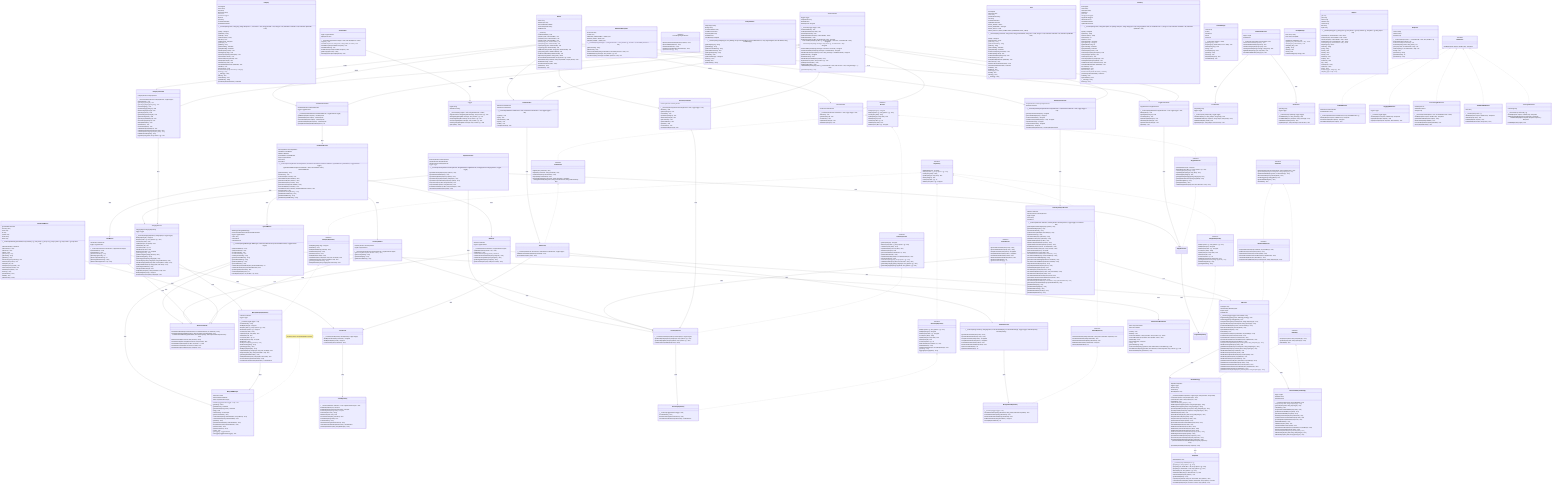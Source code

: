 classDiagram
    note for MongoDBManager "Singleton pattern untuk MongoDB connection"
    
    %% ========== Interfaces / Abstractions ==========
    class IRepository {
        <<interface>>
        +findById(string id) array|null
        +find(array filter = [], array options = []) array
        +create(array data) string
        +update(string id, array data) bool
        +delete(string id) bool
        +count(array filter = []) int
        +findOne(array filter = []) array|null
    }

    class ICategoryRepository {
        <<interface>>
        +findBySlug(string slug) array|null
        +findActive() array
        +findByParentId(string parentId) array
        +findRootCategories() array
        +getCategoryTree() array
        +findByDepth(int depth) array
        +updatePath(string categoryId, array path, int depth) bool
        +slugExists(string slug, string excludeId = null) bool
        +getCategoriesWithCounts() array
        +bulkUpdateStatus(array categoryIds, bool active) bool
    }

    class IService {
        <<interface>>
        +findById(string id) array|null
        +find(array filter = [], array options = []) array
        +create(array data) array
        +update(string id, array data) bool
        +delete(string id) bool
        +count(array filter = []) int
        +validate(array data) bool
        +findOne(array filter = []) array|null
    }

    %% ========== Concrete Implementations (UPDATED) ==========
    class Category {
        -id string|null
        -name string
        -slug string
        -description string
        -active bool
        -parentId string|null
        -depth int
        -path array
        -createdAt DateTime
        -updatedAt DateTime
        +__construct(string name, string slug, string description = '', bool active = true, string parentId = null, string id = null, DateTime createdAt = null, DateTime updatedAt = null)
        +getId() string|null
        +getName() string
        +getSlug() string
        +getDescription() string
        +isActive() bool
        +getParentId() string|null
        +getDepth() int
        +getPath() array
        +getCreatedAt() DateTime
        +getUpdatedAt() DateTime
        +setName(string name) void
        +setSlug(string slug) void
        +setDescription(string description) void
        +setActive(bool active) void
        +setParentId(string parentId) void
        +setDepth(int depth) void
        +setPath(array path) void
        +setUpdatedAt(DateTime updatedAt) void
        +validate() void
        +toDocument() array
        +fromDocument(array document) Category
        +toArray() array
        +__toString() string
        +isRoot() bool
        +hasChildren() bool
        +getFullPath() string
        -parseDate(mixed dateValue) DateTime
    }

    class MongoCategoryRepository {
        -collection Collection
        -logger Logger
        +__construct(Logger logger = null)
        +createIndexes() array
        +findById(string id) array|null
        +find(array filter = [], array options = []) array
        +findOne(array filter = []) array|null
        +create(array data) string
        +update(string id, array data) bool
        +delete(string id) bool
        +count(array filter = []) int
        +findBySlug(string slug) array|null
        +findActive() array
        +findByParentId(string parentId) array
        +findRootCategories() array
        +getCategoryTree() array
        +findByDepth(int depth) array
        +updatePath(string categoryId, array path, int depth) bool
        +slugExists(string slug, string excludeId = null) bool
        +getCategoriesWithCounts() array
        +bulkUpdateStatus(array categoryIds, bool active) bool
        -documentToArray(mixed document) array
        -normalizeToUTCDateTime(mixed value) UTCDateTime
    }

    class CategoryService {
        -categoryRepo ICategoryRepository
        -logger Logger
        +__construct(ICategoryRepository categoryRepo, Logger logger)
        +findById(string id) array|null
        +find(array filter = [], array options = []) array
        +create(array data) array
        +update(string id, array data) bool
        +delete(string id) bool
        +count(array filter = []) int
        +validate(array data) bool
        +findOne(array filter = []) array|null
        +getCategoryTree() array
        +getSubcategories(string parentId) array
        +getRootCategories() array
        +getCategoryPath(string categoryId) array
        +moveCategory(string categoryId, string newParentId) array
        +validateCategoryData(array data, bool isUpdate = false) array
        +bulkUpdateStatus(array categoryIds, bool active) array
        +getCategoryStatistics() array
        +categoryExists(string id) bool
        +slugExists(string slug, string excludeId = null) bool
        +findBySlug(string slug) array|null
        -updateCategoryTree(string categoryId) void
    }

    class BaseController {
        #logger Logger
        #requestData array
        #testMode bool
        #lastResponse array|null
        +__construct(Logger logger = null)
        +enableTestMode() void
        +setRequestData(array data) void
        #parseRequestData() void
        #getRequestValue(string key, mixed default) mixed
        #getRequestData() array
        #jsonResponse(array data, int statusCode = 200) array|null
        #successResponse(array data = [], string message = 'Success', int statusCode = 200) array|null
        #errorResponse(string message, array errors = [], int statusCode = 400) array|null
        #notFoundResponse(string message = 'Resource not found') array|null
        #unauthorizedResponse(string message = 'Unauthorized') array|null
        #validationErrorResponse(array errors, string message = 'Validation failed') array|null
        #getAuthUserId() string|null
        #isAuthenticated() bool
        #validateRequiredFields(array fields) array
        #logAction(string action, array context = []) void
        #getPaginationParams() array
        #getSortingParams() array
        +buildTestResponse(array data = [], int statusCode = 200, bool success = true, string message = '') array
        +getLastResponse() array
    }

    class CategoryController {
        -categoryService CategoryService
        +__construct(CategoryService categoryService, Logger logger)
        +listCategories() void
        +getCategory(string id) void
        +getCategoryBySlug(string slug) void
        +createCategory() void
        +updateCategory(string id) void
        +deleteCategory(string id) void
        +getCategoryTree() void
        +getSubcategories(string id) void
        +getRootCategories() void
        +getCategoryPath(string id) void
        +moveCategory(string id) void
        +bulkUpdateStatus() void
        +getStatistics() void
        +searchCategories() void
        -validateCategoryId(string id) void
        -validateCreateCategoryData(array data) array
        -validateUpdateCategoryData(array data) array
        -buildFilterFromRequest() array
        -logAction(string action, array context = []) void
    }

    class MongoDBManager {
        -static Client client
        -static Database database
        -static LoggerInterface logger
        +initialize(LoggerInterface logger = null) void
        +getClient() Client
        +getDatabase() Database
        +getCollection(string name) Collection
        +ping() bool
        +startSession() Session|null
        +getConnectionInfo() array
        +createIndexes(string collectionName, array indexes) array
        +collectionExists(string collectionName) bool
        +getStats() array
        +getCollectionStats(string collectionName) array
        +dropCollection(string collectionName) array
        +getServerInfo() array
        +getServerVersion() array
        +reset() void
        +getLogger() LoggerInterface
        +setLogger(LoggerInterface logger) void
    }

    class Logger {
        -logFile string
        -defaultLevel string
        +__construct(string logFile = null, string defaultLevel = 'INFO')
        +log(mixed level, string|Stringable message, array context = []) void
        +debug(string|Stringable message, array context = []) void
        +info(string|Stringable message, array context = []) void
        +error(string|Stringable message, array context = []) void
        +warning(string|Stringable message, array context = []) void
        +getLogFile() string
    }

    %% ========== NEWLY IMPLEMENTED COMPONENTS ==========
    class Router {
        -routes array
        -routeGroups array
        -notFoundHandler callable
        -currentGroupPrefix string
        -testMode bool
        +__construct()
        +enableTestMode() void
        +get(string path, mixed handler) self
        +post(string path, mixed handler) self
        +put(string path, mixed handler) self
        +delete(string path, mixed handler) self
        +patch(string path, mixed handler) self
        +options(string path, mixed handler) self
        +any(string path, mixed handler) self
        +addRoute(string method, string path, mixed handler) self
        +group(string prefix, callable callback) self
        +setNotFoundHandler(callable handler) self
        +dispatch(string method, string path) mixed
        -executeHandler(mixed handler, array params = []) mixed
        -matchRoute(string routePath, string requestPath, array& params) bool
        -handleNotFound() mixed
        -normalizePath(string path) string
        +getRoutes() array
        +clearRoutes() void
    }

    %% ========== NEW DASHBOARD COMPONENTS ==========
    class DashboardController {
        -dashboardService DashboardService
        -logger LoggerInterface
        +__construct(DashboardService dashboardService, LoggerInterface logger)
        +getMetrics(Request request) JsonResponse
        +getHealth(Request request) JsonResponse
        +clearCache(Request request) JsonResponse
        +getCacheStats(Request request) JsonResponse
        -getHttpStatusCode(DashboardException e) int
    }

    class DashboardService {
        -inventoryMetrics InventoryMetrics
        -userMetrics UserMetrics
        -aiMetrics AIMetrics
        -systemMetrics SystemMetrics
        -logger LoggerInterface
        -cache array
        -cacheTtl int
        +__construct(InventoryMetrics inventoryMetrics, UserMetrics userMetrics, AIMetrics aiMetrics, SystemMetrics systemMetrics, LoggerInterface logger)
        +getDashboardMetrics(bool forceRefresh = false, bool detailed = false) DashboardMetrics
        +getCacheStats() array
        +clearCache() void
        +setCacheTtl(int seconds) void
        -collectAllMetrics(bool detailed) array
        -generateTrends(array metrics) array
        -generateAlerts(array metrics) array
        -generateCacheKey(bool detailed) string
        -isCacheValid(string cacheKey) bool
        -cacheMetrics(string cacheKey, DashboardMetrics metrics) void
        -cleanupCache() void
        -getFallbackInventoryMetrics() array
        -getFallbackUserMetrics() array
        -getFallbackAIMetrics() array
        -getFallbackSystemMetrics() array
    }

    class DashboardMetrics {
        -generatedAt DateTime
        -inventory array
        -users array
        -ai array
        -system array
        -trends array
        -alerts array
        +__construct(DateTime generatedAt, array inventory = [], array users = [], array ai = [], array system = [], array trends = [], array alerts = [])
        +getGeneratedAt() DateTime
        +getInventory() array
        +getUsers() array
        +getAi() array
        +getSystem() array
        +getTrends() array
        +getAlerts() array
        +setInventory(array inventory) self
        +setUsers(array users) self
        +setAi(array ai) self
        +setSystem(array system) self
        +setTrends(array trends) self
        +setAlerts(array alerts) self
        +toArray() array
        +jsonSerialize() array
        +isValid() bool
        +getSummary() string
    }

    class DashboardException {
        -errorCode string
        -context array
        +SERVICE_UNAVAILABLE = 'DASH_001'
        +INVALID_DATA = 'DASH_002'
        +CACHE_ERROR = 'DASH_003'
        +__construct(string message = '', string errorCode = '', array context = [], int code = 0, Throwable previous = null)
        +getErrorCode() string
        +getContext() array
        +serviceUnavailable(string serviceName, Throwable previous = null) self
        +invalidData(string message, array context = []) self
        +cacheError(string message, Throwable previous = null) self
    }

    class AIMetrics {
        -aiService AIService
        -logger LoggerInterface
        +__construct(AIService aiService, LoggerInterface logger)
        +getAIMetrics(string period = '7d') array
        +getAIAlerts() array
        -calculateStartDate(string period) DateTime
        -calculatePerformanceMetrics(array analyses) array
        -calculateAccuracyMetrics(array analyses) array
        -getStrategyMetrics(array analyses) array
        -getRecentAnalyses(array analyses, int limit) array
    }

    class InventoryMetrics {
        -inventoryService InventoryService
        -logger LoggerInterface
        +__construct(InventoryService inventoryService, LoggerInterface logger)
        +getInventoryMetrics(bool detailed = false) array
        +getInventoryAlerts() array
        -getValueAnalysis() array
        -getMovementMetrics() array
    }

    class UserMetrics {
        -userService UserService
        -logger LoggerInterface
        +__construct(UserService userService, LoggerInterface logger)
        +getUserMetrics() array
        +getUserAlerts() array
        -getRoleDistribution() array
        -getTodayLoginCount() int
        -getCurrentlyActiveUsers() int
        -getAverageSessionTime() string
        -getRecentActivity(int limit = 10) array
    }

    class SystemMetrics {
        -dbManager MongoDBManager
        -performanceBenchmark PerformanceBenchmark
        -logger LoggerInterface
        -cache array
        -cacheHits int
        -cacheMisses int
        +__construct(MongoDBManager dbManager, PerformanceBenchmark performanceBenchmark, LoggerInterface logger)
        +getSystemMetrics() array
        +getSystemAlerts() array
        +recordCacheHit() void
        +recordCacheMiss() void
        -checkSystemHealth() array
        -getPerformanceMetrics() array
        -getDatabaseMetrics() array
        -getMemoryMetrics() array
        -getCacheMetrics() array
        -calculateRequestsPerMinute(array benchmarkResults) int
        -calculateErrorRate(array benchmarkResults) float
        -getAverageResponseTime() float
        -convertToBytes(string size) int
        -formatBytes(int bytes, int precision = 2) string
    }

    class MetricsCalculator {
        +calculateHealthStatus(int lowStockCount, int outOfStockCount, int totalItems) string
        +calculateDatabaseHealth(float latency, float errorRate, float throughput) float
        +calculateCacheEfficiency(float hitRate, float memoryUsage, float responseTimeImprovement) float
        +determineTrend(float current, float previous) string
        +calculateChangePercentage(float current, float previous) float
        +calculateMovingAverage(array data, int period = 7) float
        +calculateSuccessRate(int successful, int total) float
        +calculateAverageConfidence(array analyses) float
    }

    %% ========== Planned Components (Tetap Dipertahankan) ==========
    class IInventoryRepository {
        <<interface>>
        +find(array filter = [], array options = []) array
        +findById(string id) array|null
        +findOne(array filter = []) array|null
        +create(array data) string
        +update(string id, array data) bool
        +delete(string id) bool
        +count(array filter = []) int
        +findLowStock(int threshold = 0) array
        +findOutOfStock() array
        +updateQuantity(string id, int quantityChange) bool
        +getStats() array
        +aggregate(array pipeline) array
    }

    class IAuthService {
        <<interface>>
        +register(array userData) array
        +login(string username, string password) array
        +refreshToken(string refreshToken) array
        +logout(string refreshToken) bool
        +verifyCredentials(string username, string password) array|false
        +changePassword(string userId, string currentPassword, string newPassword) bool
    }

    class ITokenService {
        <<interface>>
        +generateAccessToken(array user) string
        +generateRefreshToken(array user) string
        +verifyAccessToken(string token) array|false
        +verifyRefreshToken(string token) array|false
        +revokeRefreshToken(string token) bool
        +isRefreshTokenRevoked(string token) bool
        +getAccessTokenExpiry() int
        +getRefreshTokenExpiry() int
    }

    class IInventoryService {
        <<interface>>
        +getItem(string id) array|null
        +listItems(array filter = [], array options = []) array
        +createItem(array data) array
        +updateItem(string id, array data) array
        +deleteItem(string id) bool
        +getLowStockItems(int threshold = 0) array
        +getOutOfStockItems() array
        +updateItemQuantity(string id, int quantityChange) array
        +getInventoryStats() array
        +searchItems(string query, array options = []) array
        +validateItemData(array data, bool isCreate = true) array
        +getItemsByCategory(string categoryId, array options = []) array
        +getItemsBySupplier(string supplierId, array options = []) array
    }

    class IAIService {
        <<interface>>
        +analyzeInventory(array inventoryData, string analysisType) array
        +generateReport(array inventoryData, string reportType) array
        +predictStockNeeds(array items, int forecastDays) array
        +detectAnomalies(array inventoryData) array
        +setStrategy(string strategyName) bool
        +getAvailableStrategies() array
        +isAvailable() bool
    }

    class IAdvancedAIService {
        <<interface>>
        +analyzeSalesTrends(array salesData, int periodDays) array
        +predictInventoryTurnover(array items) array
        +optimizeStockLevels(array inventoryData) array
        +generatePurchaseRecommendations(array supplierData) array
        +calculateSafetyStock(array itemHistory) array
        +analyzeInventoryWithStats(array inventoryData, string analysisType) array
    }

    class IInventoryAnalysisService {
        <<interface>>
        +getComprehensiveAnalysis(array options) array
        +generateWeeklyReport() array
        +monitorCriticalItems() array
        +predictInventoryNeeds(int forecastDays) array
        +optimizeInventory() array
    }

    class AIStrategy {
        <<interface>>
        +analyze(array data, string analysisType) array
        +generate(array data, string reportType) array
        +isAvailable() bool
    }

    class ITokenRepository {
        <<interface>>
        +storeRefreshToken(string tokenHash, string userId, DateTime expiresAt) bool
        +revokeRefreshToken(string tokenHash) bool
        +isRefreshTokenRevoked(string tokenHash) bool
        +findRefreshToken(string tokenHash) array|null
        +cleanupExpiredTokens() int
    }

    %% ========== Future Concrete Implementations ==========
    class UserRepository {
        +__construct(Collection collection = null, LoggerInterface logger = null)
        +findUserById(string id) User|null
        +findUserByUsername(string username) User|null
        +findUserByEmail(string email) User|null
        +saveUser(User user) string
        +deleteUser(User user) bool
        +usernameExists(string username) bool
        +emailExists(string email) bool
        +createIndexes() array
        -documentToArray(mixed document) array
        -normalizeToUTCDateTime(mixed value) UTCDateTime
        -parseDuplicateError(string mongoMessage) string
    }

    class InventoryRepository {
        +__construct(LoggerInterface logger = null)
        +createIndexes() array
        -documentToArray(mixed document) array
        -normalizeToUTCDateTime(mixed value) UTCDateTime
    }

    class MongoTokenRepository {
        +__construct(Logger logger = null)
        +storeRefreshToken(string tokenHash, string userId, DateTime expiresAt) bool
        +revokeRefreshToken(string tokenHash) bool
        +isRefreshTokenRevoked(string tokenHash) bool
        +findRefreshToken(string tokenHash) array|null
        +cleanupExpiredTokens() int
    }

    class UserService {
        +__construct(UserRepository userRepository, Logger logger)
        +findByUsername(string username) array|null
        +findByEmail(string email) array|null
        -convertToArray(array userData) array
    }

    class InventoryService {
        +__construct(IInventoryRepository inventoryRepo, Logger logger)
        +getItemsByCategory(string categoryId, array options = []) array
        +getItemsBySupplier(string supplierId, array options = []) array
        -calculateInventoryHealth(array stats) string
    }

    class AuthService {
        +__construct(UserService userService, ITokenService tokenService, Logger logger)
        +validatePasswordStrength(string password) array
        -generateTokens(array user) array
    }

    class JwtTokenService {
        +__construct(string secretKey, string algorithm, int accessTokenExpiry, int refreshTokenExpiry, Logger logger, ITokenRepository tokenRepository)
        +generateAccessToken(array user) string
        +generateRefreshToken(array user) string
        +verifyAccessToken(string token) array|false
        +verifyRefreshToken(string token) array|false
        +revokeRefreshToken(string token) bool
        +isRefreshTokenRevoked(string token) bool
        +getAccessTokenExpiry() int
        +getRefreshTokenExpiry() int
    }

    class AIService {
        -strategies array
        -activeStrategy AIStrategy|null
        -logger Logger
        -enabled bool
        +__construct(Logger logger, bool enabled = true)
        +registerStrategy(string name, AIStrategy strategy) void
        +setStrategy(string strategyName) bool
        +analyzeInventory(array inventoryData, string analysisType) array
        +generateReport(array inventoryData, string reportType) array
        +predictStockNeeds(array items, int forecastDays) array
        +detectAnomalies(array inventoryData) array
        +getAvailableStrategies() array
        +isAvailable() bool
        +analyzeSalesTrends(array salesData, int periodDays) array
        +predictInventoryTurnover(array items) array
        +optimizeStockLevels(array inventoryData) array
        +generatePurchaseRecommendations(array supplierData) array
        +calculateSafetyStock(array itemHistory) array
        +analyzeInventoryWithStats(array inventoryData, string analysisType) array
        -validateInventoryData(array data) void
        -getFallbackAnalysis(array inventoryData, string analysisType) array
        -getFallbackReport(array inventoryData, string reportType) array
        -validateSalesData(array salesData) void
        -validateInventoryItems(array items) void
        -validateStockOptimizationData(array inventoryData) void
        -validateSupplierData(array supplierData) void
        -validateItemHistory(array itemHistory) void
        -getFallbackSalesTrends(array salesData, int periodDays) array
        -getFallbackTurnoverPrediction(array items) array
        -getFallbackStockOptimization(array inventoryData) array
        -getFallbackPurchaseRecommendations(array supplierData) array
        -getFallbackSafetyStock(array itemHistory) array
        -getFallbackInventoryAnalysis(array inventoryData, string analysisType) array
    }

    class OllamaStrategy {
        -httpClient HttpClient
        -logger Logger
        -baseUrl string
        -model string
        -defaultOptions array
        +__construct(HttpClient httpClient, Logger logger, string baseUrl, string model)
        +analyze(array data, string analysisType) array
        +generate(array data, string reportType) array
        +isAvailable() bool
        -callOllamaAPI(string prompt) array
        -buildAnalysisPrompt(array data, string analysisType) string
        -buildReportPrompt(array data, string reportType) string
        -parseAnalysisResponse(array response, string analysisType) array
        -parseReportResponse(array response, string reportType) array
        -validateData(array data) void
        -performBasicAnalysis(array data, string analysisType) array
        -analyzeSalesTrends(array data) array
        -analyzeInventoryTurnover(array data) array
        -optimizeStockLevels(array data) array
        -generatePurchaseRecommendations(array data) array
        -calculateSafetyStock(array data) array
        -buildSalesTrendsPrompt(array data) string
        -buildInventoryTurnoverPrompt(array data) string
        -buildStockOptimizationPrompt(array data) string
        -buildPurchaseRecommendationsPrompt(array data) string
        -buildSafetyStockPrompt(array data) string
        -parseSalesTrendsResponse(array response) array
        -parseInventoryTurnoverResponse(array response) array
        -parseStockOptimizationResponse(array response) array
        -parsePurchaseRecommendationsResponse(array response) array
        -parseSafetyStockResponse(array response) array
    }

    class AdvancedAnalysisStrategy {
        -logger Logger
        -mlModels array
        -mlEnabled bool
        +__construct(Logger logger, bool mlEnabled = true)
        +analyze(array data, string analysisType) array
        +generate(array data, string reportType) array
        +isAvailable() bool
        -analyzeSalesTrendsWithML(array data) array
        -predictTurnoverWithML(array data) array
        -optimizeStockWithML(array data) array
        -linearRegressionAnalysis(array salesData) array
        -randomForestTurnoverPrediction(array item) float
        -geneticAlgorithmOptimization(array item) array
        -initializeMLModels() array
        -validateData(array data) void
        -calculateConfidence(array data) float
        -basicSalesTrendAnalysis(array salesData, int periodDays) array
        -basicTurnoverPrediction(array items) array
        -basicStockOptimization(array inventoryData) array
        -fallbackAnalysis(array data, string analysisType) array
        -fallbackReport(array data, string reportType) array
    }

    class InventoryAnalysisService {
        -aiService AIService
        -inventoryService InventoryService
        -logger Logger
        -cache array
        -cacheTtl int
        +__construct(AIService aiService, InventoryService inventoryService, Logger logger, int cacheTtl = 300)
        +getComprehensiveAnalysis(array options) array
        +generateWeeklyReport() array
        +monitorCriticalItems() array
        +predictInventoryNeeds(int forecastDays) array
        +optimizeInventory() array
        -executeParallel(array operations) array
        -parallelExecution(array operations) array
        -optimizedAIAnalysis(array data) array
        -batchStockOptimization(array items) array
        -optimizedSalesTrendsAnalysis(array items) array
        -stratifiedSample(array items, int sampleSize) array
        -generateCacheKey(string type, array params) string
        -getFromCache(string key) array|null
        -setCache(string key, array data) void
        -calculatePerformanceMetrics(float startTime) array
        -calculateOverallRisk(array recommendations) string
        -processIncrementalWeeklyData() array
        -generateIncrementalInsights(DateTime startDate) array
        -calculateIncrementalMetrics(DateTime startDate) array
        -analyzeSalesTrends(array items) array
        -prepareOptimizationData(array items) array
        -estimateDailyUsage(array item) float
        -calculateUrgencyLevel(array item) string
        -calculateWeeklyMetrics(array stats, array recentItems) array
        -calculateTurnoverRatio(array stats) float
        -calculateOutOfStockPercentage(array stats) float
        -generatePurchaseRecommendations(array items) array
        -prepareSupplierData(array items) array
        -calculateSavingsPotential(array currentItems, array optimizationResult) array
        -generateImplementationPlan(array optimizationResult) array
        -getFallbackAnalysis() array
        -getFallbackWeeklyReport() array
        -getFallbackMonitoring() array
        -getFallbackPrediction(int days) array
        -getFallbackOptimization() array
    }

    class AnalysisResult {
        -analysisType string
        -findings array
        -recommendations array
        -confidenceScore float
        -supportingData array
        -isFallback bool
        -errorMessage string|null
        +__construct(string analysisType, array findings, array recommendations, float confidenceScore, array supportingData, bool isFallback, string errorMessage)
        +getAnalysisType() string
        +getFindings() array
        +getRecommendations() array
        +getConfidenceScore() float
        +getSupportingData() array
        +isFallback() bool
        +getErrorMessage() string|null
        +toArray() array
        +isValid() bool
        +getSummary() string
    }

    class AuthController {
        -authService AuthService
        -userService UserService
        +__construct(AuthService authService = null, UserService userService = null, Logger logger = null)
        +register() void
        +login() void
        +refreshToken() void
        +logout() void
        +profile() void
        +changePassword() void
    }

    class UserController {
        -userService UserService
        +__construct(UserService userService = null, Logger logger = null)
        +listUsers() void
        +getUser(string id) void
        +createUser() void
        +updateUser(string id) void
        +deleteUser(string id) void
    }

    class InventoryController {
        -inventoryService InventoryService
        +__construct(InventoryService inventoryService = null, Logger logger = null)
        +listItems() void
        +getItem(string id) void
        +createItem() void
        +updateItem(string id) void
        +deleteItem(string id) void
        +getLowStock() void
        +getOutOfStock() void
        +getStats() void
        +searchItems() void
        +updateQuantity(string id) void
    }

    class AIAnalysisController {
        -analysisService InventoryAnalysisService
        -aiService AIService
        +__construct(InventoryAnalysisService analysisService = null, AIService aiService = null, Logger logger = null)
        +getComprehensiveAnalysis() array|null
        +generateWeeklyReport() array|null
        +monitorCriticalItems() array|null
        +predictInventoryNeeds(int days = null) array|null
        +optimizeInventory() array|null
        +analyzeSalesTrends() array|null
        +getAIStatus() array|null
        -createMockAnalysisService() InventoryAnalysisService
    }

    class ErrorHandler {
        -logger LoggerInterface
        -displayErrors bool
        +__construct(LoggerInterface logger = null, bool displayErrors = false)
        +register() void
        +handleError(int errno, string errstr, string errfile, int errline) bool
        +handleException(Throwable exception) void
        +handleShutdown() void
        -sendErrorResponse(Throwable exception) void
        -getErrorType(int errno) string
        +setDisplayErrors(bool displayErrors) void
    }

    class HttpClient {
        -defaultOptions array
        +__construct(array defaultOptions = [])
        +get(string url, array options = []) array
        +post(string url, mixed data = null, array options = []) array
        +put(string url, mixed data = null, array options = []) array
        +delete(string url, array options = []) array
        +isUrlReachable(string url, float timeout = 5) bool
        +setDefaultOptions(array options) void
        +getDefaultOptions() array
        -request(string method, string url, mixed data, array options) array
        -createStreamContext(string method, mixed data, array options) resource
        -executeRequest(string url, resource context, array options) array
    }

    class PerformanceBenchmark {
        -static array benchmarks
        -static bool enabled
        +enable() void
        +disable() void
        +measure(callable fn, string operation, array context = []) mixed
        +measureBatch(array operations, bool parallel = false) array
        +getResults() array
        +getLatestResult() array|null
        +clear() void
        +generateReport() array
        +meetsThreshold(string operation, float maxDuration, int maxMemory) bool
        -recordBenchmark(string operation, float duration, int memoryUsed, array context = []) void
        -measureParallel(array operations) array
    }

    class User {
        -id string|null
        -username string
        -email string
        -passwordHash string
        -role string
        -createdAt DateTime
        -updatedAt DateTime
        +ROLE_ADMIN = 'admin'
        +ROLE_MANAGER = 'manager'
        +ROLE_STAFF = 'staff'
        +VALID_ROLES = [ROLE_ADMIN, ROLE_MANAGER, ROLE_STAFF]
        +__construct(string username, string email, string passwordHash, string role = 'staff', string id = null, DateTime createdAt = null, DateTime updatedAt = null)
        +getId() string|null
        +getUsername() string
        +getEmail() string
        +getPasswordHash() string
        +getRole() string
        +getCreatedAt() DateTime
        +getUpdatedAt() DateTime
        +setUsername(string username) void
        +setEmail(string email) void
        +setPasswordHash(string hash) void
        +setRole(string role) void
        +setUpdatedAt(DateTime updatedAt) void
        +toDocument() array
        +fromDocument(mixed document) User
        -parseDate(mixed dateValue) DateTime
        +validate() void
        +isAdmin() bool
        +isManager() bool
        +isStaff() bool
        +toArray() array
        +__toString() string
    }

    class Inventory {
        -id string|null
        -name string
        -description string
        -quantity int
        -price float
        -categoryId string|null
        -supplierId string|null
        -minStockLevel int
        -createdAt DateTime
        -updatedAt DateTime
        +__construct(string name, string description, int quantity, float price, string categoryId = null, string supplierId = null, int minStockLevel = 0, string id = null, DateTime createdAt = null, DateTime updatedAt = null)
        +getId() string|null
        +getName() string
        +getDescription() string
        +getQuantity() int
        +getPrice() float
        +getCategoryId() string|null
        +getSupplierId() string|null
        +getMinStockLevel() int
        +getCreatedAt() DateTime
        +getUpdatedAt() DateTime
        +setName(string name) void
        +setDescription(string description) void
        +setQuantity(int quantity) void
        +setPrice(float price) void
        +setCategoryId(string categoryId) void
        +setSupplierId(string supplierId) void
        +setMinStockLevel(int minStockLevel) void
        +setUpdatedAt(DateTime updatedAt) void
        +isLowStock() bool
        +isOutOfStock() bool
        +toDocument() array
        +fromDocument(mixed document) Inventory
        -parseDate(mixed dateValue) DateTime
        +validate() void
        +getTotalValue() float
        +__toString() string
        +toArray() array
    }

    %% ========== Planned Components (Belum Diimplementasi) ==========
    class ISupplierRepository {
        <<interface>>
        +find(array filter = [], array options = []) array
        +findById(string id) array|null
        +findOne(array filter = []) array|null
        +create(array data) string
        +update(string id, array data) bool
        +delete(string id) bool
        +count(array filter = []) int
        +findByCategory(string categoryId) array
        +getSupplierPerformance(string supplierId) array
        +findActiveSuppliers() array
        +getSupplierStats() array
    }

    class ISupplierService {
        <<interface>>
        +getSupplier(string id) array|null
        +listSuppliers(array filter = [], array options = []) array
        +createSupplier(array data) array
        +updateSupplier(string id, array data) array
        +deleteSupplier(string id) bool
        +getSuppliersByCategory(string categoryId) array
        +getSupplierPerformance(string supplierId) array
        +getActiveSuppliers() array
        +getSupplierStats() array
        +validateSupplierData(array data, bool isCreate = true) array
    }

    class SupplierController {
        -supplierService ISupplierService
        +__construct(ISupplierService supplierService = null, Logger logger = null)
        +listSuppliers() void
        +getSupplier(string id) void
        +createSupplier() void
        +updateSupplier(string id) void
        +deleteSupplier(string id) void
        +getPerformance(string id) void
        +getStats() void
    }

    class ReportGenerator {
        -inventoryService InventoryService
        -supplierService ISupplierService
        -categoryService CategoryService
        -logger Logger
        +__construct(InventoryService inventoryService, ISupplierService supplierService, CategoryService categoryService, Logger logger)
        +generateInventoryReport(array options) array
        +generateStockAlertReport() array
        +generateSupplierReport(array options) array
        +generateCategoryReport(string categoryId) array
        +generateComprehensiveReport(array options) array
        +exportToCsv(array data, string filename) bool
        +exportToPdf(array data, string filename) bool
        -formatReportData(array data, string reportType) array
        -calculateReportMetrics(array data) array
    }

    class CacheManager {
        -cache array
        -ttl array
        -maxSize int
        -hits int
        -misses int
        +__construct(int maxSize = 1000)
        +get(string key) mixed
        +set(string key, mixed value, int ttl = 3600) void
        +delete(string key) bool
        +clear() void
        +exists(string key) bool
        +getStats() array
        +cleanup() void
        -isExpired(string key) bool
        -evictIfNeeded() void
    }

    class NotificationService {
        -logger Logger
        -enabled bool
        +__construct(Logger logger, bool enabled = true)
        +sendLowStockAlert(array items) bool
        +sendOutOfStockAlert(array items) bool
        +sendInventoryReport(array report) bool
        +sendSystemAlert(string message, string level) bool
        -logNotification(string type, array data) void
        -shouldSendNotification(string type) bool
    }

    class EmailNotifier {
        -smtpConfig array
        -logger Logger
        +__construct(array smtpConfig, Logger logger)
        +sendEmail(string to, string subject, string body) bool
        +sendBulkEmails(array recipients, string subject, string body) array
        -validateEmail(string email) bool
        -logEmail(string to, string subject, bool success) void
    }

    class SMSNotifier {
        -apiConfig array
        -logger Logger
        +__construct(array apiConfig, Logger logger)
        +sendSMS(string to, string message) bool
        +sendBulkSMS(array recipients, string message) array
        -validatePhone(string phone) bool
        -logSMS(string to, string message, bool success) void
    }

    class ConfigManager {
        -static array config
        -static string configPath
        +load(string configPath) void
        +get(string key, mixed default = null) mixed
        +set(string key, mixed value) void
        +has(string key) bool
        +getAll() array
        +reload() void
        +save() bool
        -validateConfig(array config) bool
    }

    class Request {
        -get array
        -post array
        -server array
        -headers array
        -cookies array
        -files array
        -input string
        +__construct(array get = [], array post = [], array server = [], array cookies = [], array files = [], string input = null)
        +get(string key, mixed default = null) mixed
        +post(string key, mixed default = null) mixed
        +server(string key, mixed default = null) mixed
        +header(string key, mixed default = null) mixed
        +cookie(string key, mixed default = null) mixed
        +file(string key) mixed
        +method() string
        +path() string
        +isGet() bool
        +isPost() bool
        +isPut() bool
        +isDelete() bool
        +isAjax() bool
        +isSecure() bool
        +ip() string
        +userAgent() string
        +getInput() string
        +json() array
        +has(string type, string key) bool
        +all(string type = null) array
    }

    class Response {
        -content string
        -statusCode int
        -headers array
        +__construct(string content = '', int statusCode = 200, array headers = [])
        +setContent(string content) self
        +setStatusCode(int statusCode) self
        +setHeader(string name, string value) self
        +json(array data, int statusCode = 200) self
        +redirect(string url, int statusCode = 302) self
        +send() void
        +getContent() string
        +getStatusCode() int
        +getHeaders() array
    }

    class Middleware {
        <<interface>>
        +handle(Request request, callable next) Response
    }

    class AuthMiddleware {
        -tokenService ITokenService
        -excludedRoutes array
        +__construct(ITokenService tokenService, array excludedRoutes = [])
        +handle(Request request, callable next) Response
        -extractToken(Request request) string|null
        -shouldExclude(Request request) bool
    }

    class LoggingMiddleware {
        -logger Logger
        +__construct(Logger logger)
        +handle(Request request, callable next) Response
        -logRequest(Request request) void
        -logResponse(Response response, float duration) void
    }

    class RateLimitingMiddleware {
        -maxRequests int
        -windowSeconds int
        -storage array
        +__construct(int maxRequests = 100, int windowSeconds = 3600)
        +handle(Request request, callable next) Response
        -getClientIdentifier(Request request) string
        -isRateLimited(string identifier) bool
        -incrementRequestCount(string identifier) void
        -cleanupExpiredEntries() void
    }

    class ValidationMiddleware {
        -rules array
        +__construct(array rules = [])
        +handle(Request request, callable next) Response
        +setRules(array rules) void
        -validate(Request request) array
        -validateField(mixed value, string rules) array
    }

    class SecurityMiddleware {
        -corsConfig array
        +__construct(array corsConfig = [])
        +handle(Request request, callable next) Response
        -addSecurityHeaders(Response response) Response
        -handleCORS(Request request, Response response) Response
        -isValidOrigin(string origin) bool
    }

    %% ========== RELATIONSHIPS ==========
    IRepository <|.. ICategoryRepository
    IRepository <|.. IInventoryRepository
    IRepository <|.. ISupplierRepository
    IRepository <|.. ITokenRepository
    
    IService <|.. IAuthService
    IService <|.. IInventoryService
    IService <|.. ISupplierService
    
    ICategoryRepository <|.. MongoCategoryRepository
    IInventoryRepository <|.. InventoryRepository
    ISupplierRepository <|.. SupplierRepository
    ITokenRepository <|.. MongoTokenRepository
    
    IAuthService <|.. AuthService
    IInventoryService <|.. InventoryService
    ISupplierService <|.. SupplierService
    ITokenService <|.. JwtTokenService
    
    IAIService <|.. IAdvancedAIService
    IAIService <|.. AIService
    IAdvancedAIService <|.. AIService
    
    AIStrategy <|.. OllamaStrategy
    AIStrategy <|.. AdvancedAnalysisStrategy
    
    BaseController <|-- CategoryController
    BaseController <|-- AuthController
    BaseController <|-- UserController
    BaseController <|-- InventoryController
    BaseController <|-- AIAnalysisController
    BaseController <|-- DashboardController
    BaseController <|-- SupplierController
    
    Middleware <|.. AuthMiddleware
    Middleware <|.. LoggingMiddleware
    Middleware <|.. RateLimitingMiddleware
    Middleware <|.. ValidationMiddleware
    Middleware <|.. SecurityMiddleware
    
    CategoryController --> CategoryService : uses
    CategoryService --> MongoCategoryRepository : uses
    MongoCategoryRepository --> MongoDBManager : uses
    
    AuthController --> AuthService : uses
    AuthService --> UserService : uses
    AuthService --> JwtTokenService : uses
    UserService --> UserRepository : uses
    JwtTokenService --> MongoTokenRepository : uses
    
    InventoryController --> InventoryService : uses
    InventoryService --> InventoryRepository : uses
    
    AIAnalysisController --> InventoryAnalysisService : uses
    InventoryAnalysisService --> AIService : uses
    InventoryAnalysisService --> InventoryService : uses
    AIService --> OllamaStrategy : uses
    AIService --> AdvancedAnalysisStrategy : uses
    
    DashboardController --> DashboardService : uses
    DashboardService --> InventoryMetrics : uses
    DashboardService --> UserMetrics : uses
    DashboardService --> AIMetrics : uses
    DashboardService --> SystemMetrics : uses
    InventoryMetrics --> InventoryService : uses
    UserMetrics --> UserService : uses
    AIMetrics --> AIService : uses
    SystemMetrics --> MongoDBManager : uses
    SystemMetrics --> PerformanceBenchmark : uses
    
    SupplierController --> SupplierService : uses
    SupplierService --> SupplierRepository : uses
    
    ReportGenerator --> InventoryService : uses
    ReportGenerator --> SupplierService : uses
    ReportGenerator --> CategoryService : uses
    
    NotificationService --> EmailNotifier : uses
    NotificationService --> SMSNotifier : uses
    
    OllamaStrategy --> HttpClient : uses
    
    ErrorHandler --> Logger : uses
    
    %% ========== NEW RELATIONSHIPS ==========
    Router --> CategoryController : routes
    Router --> AuthController : routes
    Router --> UserController : routes
    Router --> InventoryController : routes
    Router --> AIAnalysisController : routes
    Router --> DashboardController : routes
    Router --> SupplierController : routes
    
    DashboardMetrics --> MetricsCalculator : uses
    InventoryMetrics --> MetricsCalculator : uses
    UserMetrics --> MetricsCalculator : uses
    AIMetrics --> MetricsCalculator : uses
    SystemMetrics --> MetricsCalculator : uses